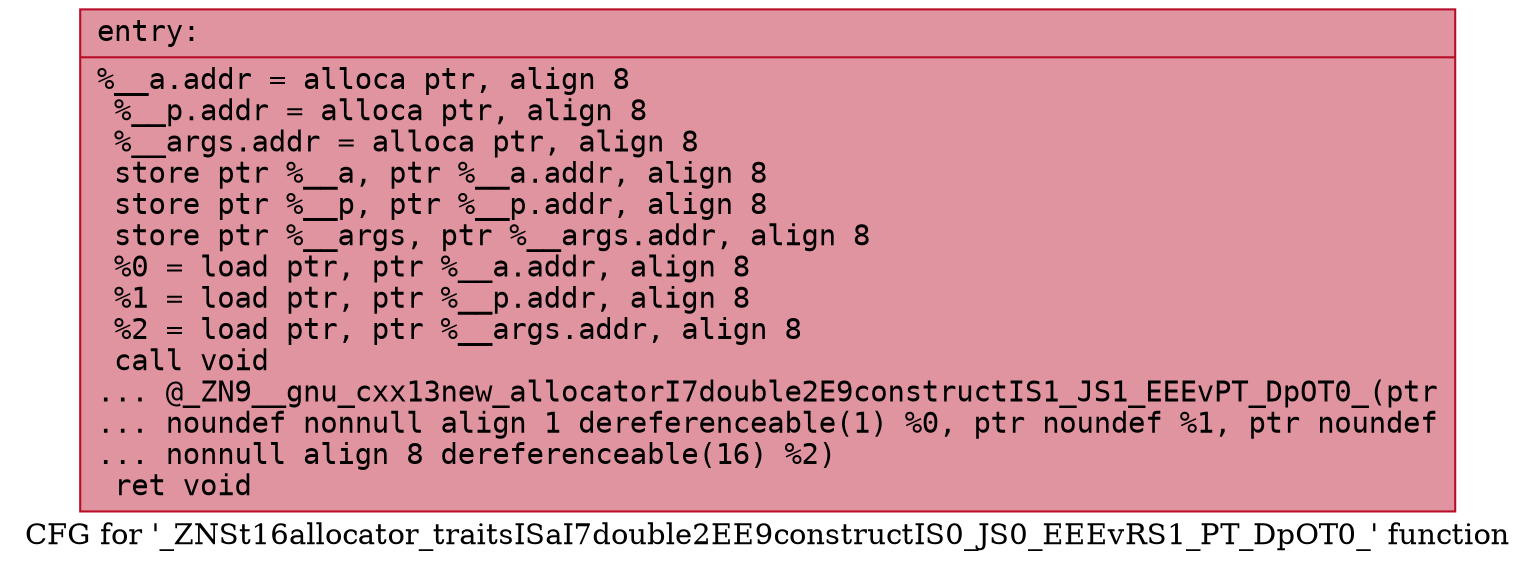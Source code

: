 digraph "CFG for '_ZNSt16allocator_traitsISaI7double2EE9constructIS0_JS0_EEEvRS1_PT_DpOT0_' function" {
	label="CFG for '_ZNSt16allocator_traitsISaI7double2EE9constructIS0_JS0_EEEvRS1_PT_DpOT0_' function";

	Node0x55799250d520 [shape=record,color="#b70d28ff", style=filled, fillcolor="#b70d2870" fontname="Courier",label="{entry:\l|  %__a.addr = alloca ptr, align 8\l  %__p.addr = alloca ptr, align 8\l  %__args.addr = alloca ptr, align 8\l  store ptr %__a, ptr %__a.addr, align 8\l  store ptr %__p, ptr %__p.addr, align 8\l  store ptr %__args, ptr %__args.addr, align 8\l  %0 = load ptr, ptr %__a.addr, align 8\l  %1 = load ptr, ptr %__p.addr, align 8\l  %2 = load ptr, ptr %__args.addr, align 8\l  call void\l... @_ZN9__gnu_cxx13new_allocatorI7double2E9constructIS1_JS1_EEEvPT_DpOT0_(ptr\l... noundef nonnull align 1 dereferenceable(1) %0, ptr noundef %1, ptr noundef\l... nonnull align 8 dereferenceable(16) %2)\l  ret void\l}"];
}
